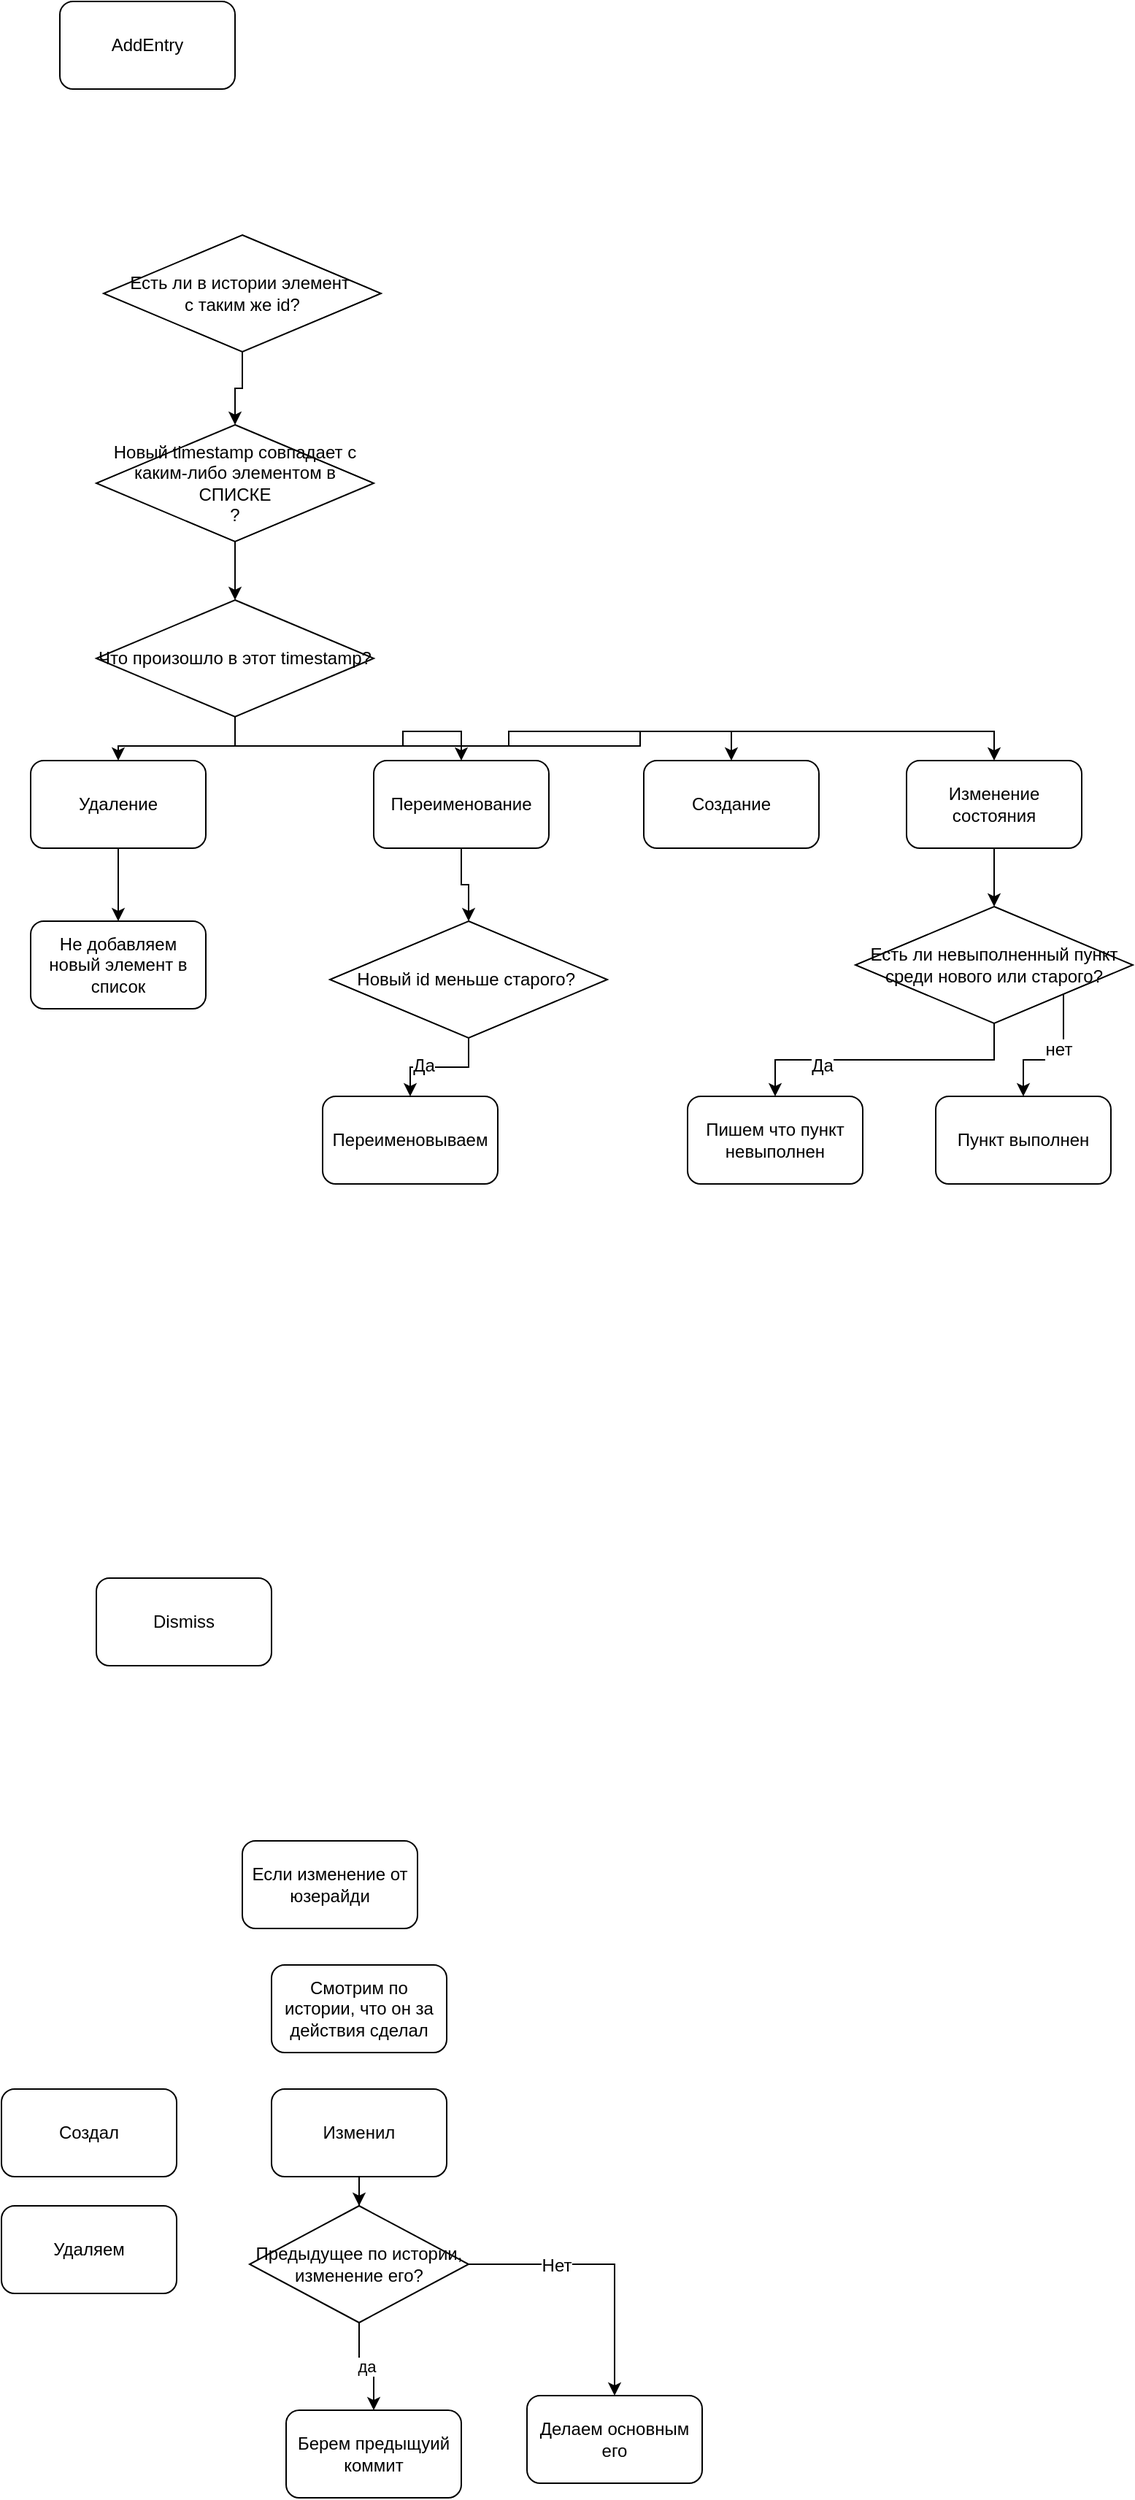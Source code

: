 <mxfile version="12.1.7" type="device" pages="1"><diagram name="Page-1" id="0783ab3e-0a74-02c8-0abd-f7b4e66b4bec"><mxGraphModel dx="1072" dy="792" grid="1" gridSize="10" guides="1" tooltips="1" connect="1" arrows="1" fold="1" page="1" pageScale="1" pageWidth="850" pageHeight="1100" background="#ffffff" math="0" shadow="0"><root><mxCell id="0"/><mxCell id="1" parent="0"/><mxCell id="8gkuWh5xwafK1bQsQ-Tl-1" value="AddEntry" style="rounded=1;whiteSpace=wrap;html=1;" vertex="1" parent="1"><mxGeometry x="50" y="80" width="120" height="60" as="geometry"/></mxCell><mxCell id="8gkuWh5xwafK1bQsQ-Tl-34" value="" style="edgeStyle=orthogonalEdgeStyle;rounded=0;orthogonalLoop=1;jettySize=auto;html=1;" edge="1" parent="1" source="8gkuWh5xwafK1bQsQ-Tl-3" target="8gkuWh5xwafK1bQsQ-Tl-5"><mxGeometry relative="1" as="geometry"/></mxCell><mxCell id="8gkuWh5xwafK1bQsQ-Tl-3" value="Есть ли в истории элемент&amp;nbsp;&lt;br&gt;с таким же id?" style="rhombus;whiteSpace=wrap;html=1;" vertex="1" parent="1"><mxGeometry x="80" y="240" width="190" height="80" as="geometry"/></mxCell><mxCell id="8gkuWh5xwafK1bQsQ-Tl-33" value="" style="edgeStyle=orthogonalEdgeStyle;rounded=0;orthogonalLoop=1;jettySize=auto;html=1;" edge="1" parent="1" source="8gkuWh5xwafK1bQsQ-Tl-5" target="8gkuWh5xwafK1bQsQ-Tl-6"><mxGeometry relative="1" as="geometry"/></mxCell><mxCell id="8gkuWh5xwafK1bQsQ-Tl-5" value="Новый timestamp совпадает с каким-либо элементом в СПИСКЕ&lt;br&gt;?" style="rhombus;whiteSpace=wrap;html=1;" vertex="1" parent="1"><mxGeometry x="75" y="370" width="190" height="80" as="geometry"/></mxCell><mxCell id="8gkuWh5xwafK1bQsQ-Tl-24" style="edgeStyle=orthogonalEdgeStyle;rounded=0;orthogonalLoop=1;jettySize=auto;html=1;exitX=0.5;exitY=1;exitDx=0;exitDy=0;" edge="1" parent="1" source="8gkuWh5xwafK1bQsQ-Tl-6" target="8gkuWh5xwafK1bQsQ-Tl-7"><mxGeometry relative="1" as="geometry"/></mxCell><mxCell id="8gkuWh5xwafK1bQsQ-Tl-26" style="edgeStyle=orthogonalEdgeStyle;rounded=0;orthogonalLoop=1;jettySize=auto;html=1;exitX=0.5;exitY=1;exitDx=0;exitDy=0;entryX=0.5;entryY=0;entryDx=0;entryDy=0;" edge="1" parent="1" source="8gkuWh5xwafK1bQsQ-Tl-6" target="8gkuWh5xwafK1bQsQ-Tl-8"><mxGeometry relative="1" as="geometry"/></mxCell><mxCell id="8gkuWh5xwafK1bQsQ-Tl-27" style="edgeStyle=orthogonalEdgeStyle;rounded=0;orthogonalLoop=1;jettySize=auto;html=1;exitX=0.5;exitY=1;exitDx=0;exitDy=0;entryX=0.5;entryY=0;entryDx=0;entryDy=0;" edge="1" parent="1" source="8gkuWh5xwafK1bQsQ-Tl-6" target="8gkuWh5xwafK1bQsQ-Tl-10"><mxGeometry relative="1" as="geometry"/></mxCell><mxCell id="8gkuWh5xwafK1bQsQ-Tl-28" style="edgeStyle=orthogonalEdgeStyle;rounded=0;orthogonalLoop=1;jettySize=auto;html=1;exitX=0.5;exitY=1;exitDx=0;exitDy=0;" edge="1" parent="1" source="8gkuWh5xwafK1bQsQ-Tl-6" target="8gkuWh5xwafK1bQsQ-Tl-9"><mxGeometry relative="1" as="geometry"/></mxCell><mxCell id="8gkuWh5xwafK1bQsQ-Tl-6" value="Что произошло в этот timestamp?" style="rhombus;whiteSpace=wrap;html=1;" vertex="1" parent="1"><mxGeometry x="75" y="490" width="190" height="80" as="geometry"/></mxCell><mxCell id="8gkuWh5xwafK1bQsQ-Tl-14" style="edgeStyle=orthogonalEdgeStyle;rounded=0;orthogonalLoop=1;jettySize=auto;html=1;exitX=0.5;exitY=1;exitDx=0;exitDy=0;" edge="1" parent="1" source="8gkuWh5xwafK1bQsQ-Tl-7" target="8gkuWh5xwafK1bQsQ-Tl-11"><mxGeometry relative="1" as="geometry"/></mxCell><mxCell id="8gkuWh5xwafK1bQsQ-Tl-7" value="Удаление" style="rounded=1;whiteSpace=wrap;html=1;" vertex="1" parent="1"><mxGeometry x="30" y="600" width="120" height="60" as="geometry"/></mxCell><mxCell id="8gkuWh5xwafK1bQsQ-Tl-15" style="edgeStyle=orthogonalEdgeStyle;rounded=0;orthogonalLoop=1;jettySize=auto;html=1;exitX=0.5;exitY=1;exitDx=0;exitDy=0;entryX=0.5;entryY=0;entryDx=0;entryDy=0;" edge="1" parent="1" source="8gkuWh5xwafK1bQsQ-Tl-8" target="8gkuWh5xwafK1bQsQ-Tl-13"><mxGeometry relative="1" as="geometry"/></mxCell><mxCell id="8gkuWh5xwafK1bQsQ-Tl-8" value="Переименование" style="rounded=1;whiteSpace=wrap;html=1;" vertex="1" parent="1"><mxGeometry x="265" y="600" width="120" height="60" as="geometry"/></mxCell><mxCell id="8gkuWh5xwafK1bQsQ-Tl-9" value="Создание" style="rounded=1;whiteSpace=wrap;html=1;" vertex="1" parent="1"><mxGeometry x="450" y="600" width="120" height="60" as="geometry"/></mxCell><mxCell id="8gkuWh5xwafK1bQsQ-Tl-35" value="" style="edgeStyle=orthogonalEdgeStyle;rounded=0;orthogonalLoop=1;jettySize=auto;html=1;" edge="1" parent="1" source="8gkuWh5xwafK1bQsQ-Tl-10" target="8gkuWh5xwafK1bQsQ-Tl-21"><mxGeometry relative="1" as="geometry"/></mxCell><mxCell id="8gkuWh5xwafK1bQsQ-Tl-10" value="Изменение состояния" style="rounded=1;whiteSpace=wrap;html=1;" vertex="1" parent="1"><mxGeometry x="630" y="600" width="120" height="60" as="geometry"/></mxCell><mxCell id="8gkuWh5xwafK1bQsQ-Tl-11" value="Не добавляем новый элемент в список" style="rounded=1;whiteSpace=wrap;html=1;" vertex="1" parent="1"><mxGeometry x="30" y="710" width="120" height="60" as="geometry"/></mxCell><mxCell id="8gkuWh5xwafK1bQsQ-Tl-18" style="edgeStyle=orthogonalEdgeStyle;rounded=0;orthogonalLoop=1;jettySize=auto;html=1;exitX=0.5;exitY=1;exitDx=0;exitDy=0;" edge="1" parent="1" source="8gkuWh5xwafK1bQsQ-Tl-13" target="8gkuWh5xwafK1bQsQ-Tl-17"><mxGeometry relative="1" as="geometry"/></mxCell><mxCell id="8gkuWh5xwafK1bQsQ-Tl-19" value="Да" style="text;html=1;resizable=0;points=[];align=center;verticalAlign=middle;labelBackgroundColor=#ffffff;" vertex="1" connectable="0" parent="8gkuWh5xwafK1bQsQ-Tl-18"><mxGeometry x="0.275" y="-1" relative="1" as="geometry"><mxPoint as="offset"/></mxGeometry></mxCell><mxCell id="8gkuWh5xwafK1bQsQ-Tl-13" value="Новый id меньше старого?&amp;nbsp;" style="rhombus;whiteSpace=wrap;html=1;" vertex="1" parent="1"><mxGeometry x="235" y="710" width="190" height="80" as="geometry"/></mxCell><mxCell id="8gkuWh5xwafK1bQsQ-Tl-17" value="Переименовываем" style="rounded=1;whiteSpace=wrap;html=1;" vertex="1" parent="1"><mxGeometry x="230" y="830" width="120" height="60" as="geometry"/></mxCell><mxCell id="8gkuWh5xwafK1bQsQ-Tl-20" value="Пункт выполнен" style="rounded=1;whiteSpace=wrap;html=1;" vertex="1" parent="1"><mxGeometry x="650" y="830" width="120" height="60" as="geometry"/></mxCell><mxCell id="8gkuWh5xwafK1bQsQ-Tl-29" style="edgeStyle=orthogonalEdgeStyle;rounded=0;orthogonalLoop=1;jettySize=auto;html=1;" edge="1" parent="1" source="8gkuWh5xwafK1bQsQ-Tl-21" target="8gkuWh5xwafK1bQsQ-Tl-23"><mxGeometry relative="1" as="geometry"/></mxCell><mxCell id="8gkuWh5xwafK1bQsQ-Tl-30" value="Да" style="text;html=1;resizable=0;points=[];align=center;verticalAlign=middle;labelBackgroundColor=#ffffff;" vertex="1" connectable="0" parent="8gkuWh5xwafK1bQsQ-Tl-29"><mxGeometry x="0.43" y="4" relative="1" as="geometry"><mxPoint as="offset"/></mxGeometry></mxCell><mxCell id="8gkuWh5xwafK1bQsQ-Tl-31" style="edgeStyle=orthogonalEdgeStyle;rounded=0;orthogonalLoop=1;jettySize=auto;html=1;exitX=1;exitY=1;exitDx=0;exitDy=0;" edge="1" parent="1" source="8gkuWh5xwafK1bQsQ-Tl-21" target="8gkuWh5xwafK1bQsQ-Tl-20"><mxGeometry relative="1" as="geometry"/></mxCell><mxCell id="8gkuWh5xwafK1bQsQ-Tl-32" value="нет" style="text;html=1;resizable=0;points=[];align=center;verticalAlign=middle;labelBackgroundColor=#ffffff;" vertex="1" connectable="0" parent="8gkuWh5xwafK1bQsQ-Tl-31"><mxGeometry x="-0.225" y="-4" relative="1" as="geometry"><mxPoint as="offset"/></mxGeometry></mxCell><mxCell id="8gkuWh5xwafK1bQsQ-Tl-21" value="Есть ли невыполненный пункт среди нового или старого?" style="rhombus;whiteSpace=wrap;html=1;" vertex="1" parent="1"><mxGeometry x="595" y="700" width="190" height="80" as="geometry"/></mxCell><mxCell id="8gkuWh5xwafK1bQsQ-Tl-23" value="Пишем что пункт невыполнен" style="rounded=1;whiteSpace=wrap;html=1;" vertex="1" parent="1"><mxGeometry x="480" y="830" width="120" height="60" as="geometry"/></mxCell><mxCell id="8gkuWh5xwafK1bQsQ-Tl-36" value="Dismiss&lt;br&gt;" style="rounded=1;whiteSpace=wrap;html=1;" vertex="1" parent="1"><mxGeometry x="75" y="1160" width="120" height="60" as="geometry"/></mxCell><mxCell id="8gkuWh5xwafK1bQsQ-Tl-37" value="Если изменение от юзерайди" style="rounded=1;whiteSpace=wrap;html=1;" vertex="1" parent="1"><mxGeometry x="175" y="1340" width="120" height="60" as="geometry"/></mxCell><mxCell id="8gkuWh5xwafK1bQsQ-Tl-39" value="Смотрим по истории, что он за действия сделал" style="rounded=1;whiteSpace=wrap;html=1;" vertex="1" parent="1"><mxGeometry x="195" y="1425" width="120" height="60" as="geometry"/></mxCell><mxCell id="8gkuWh5xwafK1bQsQ-Tl-40" value="Создал" style="rounded=1;whiteSpace=wrap;html=1;" vertex="1" parent="1"><mxGeometry x="10" y="1510" width="120" height="60" as="geometry"/></mxCell><mxCell id="8gkuWh5xwafK1bQsQ-Tl-41" value="Удаляем" style="rounded=1;whiteSpace=wrap;html=1;" vertex="1" parent="1"><mxGeometry x="10" y="1590" width="120" height="60" as="geometry"/></mxCell><mxCell id="8gkuWh5xwafK1bQsQ-Tl-50" style="edgeStyle=orthogonalEdgeStyle;rounded=0;orthogonalLoop=1;jettySize=auto;html=1;exitX=0.5;exitY=1;exitDx=0;exitDy=0;" edge="1" parent="1" source="8gkuWh5xwafK1bQsQ-Tl-42" target="8gkuWh5xwafK1bQsQ-Tl-45"><mxGeometry relative="1" as="geometry"/></mxCell><mxCell id="8gkuWh5xwafK1bQsQ-Tl-42" value="Изменил" style="rounded=1;whiteSpace=wrap;html=1;" vertex="1" parent="1"><mxGeometry x="195" y="1510" width="120" height="60" as="geometry"/></mxCell><mxCell id="8gkuWh5xwafK1bQsQ-Tl-44" value="Берем предыщуий коммит" style="rounded=1;whiteSpace=wrap;html=1;" vertex="1" parent="1"><mxGeometry x="205" y="1730" width="120" height="60" as="geometry"/></mxCell><mxCell id="8gkuWh5xwafK1bQsQ-Tl-46" value="да" style="edgeStyle=orthogonalEdgeStyle;rounded=0;orthogonalLoop=1;jettySize=auto;html=1;" edge="1" parent="1" source="8gkuWh5xwafK1bQsQ-Tl-45" target="8gkuWh5xwafK1bQsQ-Tl-44"><mxGeometry relative="1" as="geometry"/></mxCell><mxCell id="8gkuWh5xwafK1bQsQ-Tl-48" style="edgeStyle=orthogonalEdgeStyle;rounded=0;orthogonalLoop=1;jettySize=auto;html=1;exitX=1;exitY=0.5;exitDx=0;exitDy=0;entryX=0.5;entryY=0;entryDx=0;entryDy=0;" edge="1" parent="1" source="8gkuWh5xwafK1bQsQ-Tl-45" target="8gkuWh5xwafK1bQsQ-Tl-47"><mxGeometry relative="1" as="geometry"/></mxCell><mxCell id="8gkuWh5xwafK1bQsQ-Tl-49" value="Нет" style="text;html=1;resizable=0;points=[];align=center;verticalAlign=middle;labelBackgroundColor=#ffffff;" vertex="1" connectable="0" parent="8gkuWh5xwafK1bQsQ-Tl-48"><mxGeometry x="-0.368" y="-1" relative="1" as="geometry"><mxPoint as="offset"/></mxGeometry></mxCell><mxCell id="8gkuWh5xwafK1bQsQ-Tl-45" value="&lt;span style=&quot;white-space: normal&quot;&gt;Предыдущее по истории, изменение его?&lt;/span&gt;" style="rhombus;whiteSpace=wrap;html=1;" vertex="1" parent="1"><mxGeometry x="180" y="1590" width="150" height="80" as="geometry"/></mxCell><mxCell id="8gkuWh5xwafK1bQsQ-Tl-47" value="Делаем основным его" style="rounded=1;whiteSpace=wrap;html=1;" vertex="1" parent="1"><mxGeometry x="370" y="1720" width="120" height="60" as="geometry"/></mxCell></root></mxGraphModel></diagram></mxfile>